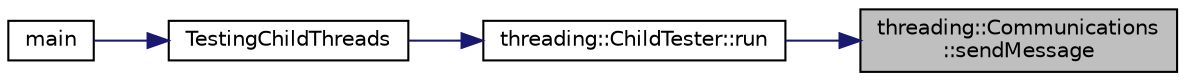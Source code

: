 digraph "threading::Communications::sendMessage"
{
 // LATEX_PDF_SIZE
  edge [fontname="Helvetica",fontsize="10",labelfontname="Helvetica",labelfontsize="10"];
  node [fontname="Helvetica",fontsize="10",shape=record];
  rankdir="RL";
  Node1 [label="threading::Communications\l::sendMessage",height=0.2,width=0.4,color="black", fillcolor="grey75", style="filled", fontcolor="black",tooltip=" "];
  Node1 -> Node2 [dir="back",color="midnightblue",fontsize="10",style="solid",fontname="Helvetica"];
  Node2 [label="threading::ChildTester::run",height=0.2,width=0.4,color="black", fillcolor="white", style="filled",URL="$classthreading_1_1_child_tester.html#a2386c985f1d24cb6f143b658f4376ba5",tooltip=" "];
  Node2 -> Node3 [dir="back",color="midnightblue",fontsize="10",style="solid",fontname="Helvetica"];
  Node3 [label="TestingChildThreads",height=0.2,width=0.4,color="black", fillcolor="white", style="filled",URL="$_c_s_e687___test_harness_8cpp.html#a91539862d89171fdca0918d2153c0fe4",tooltip="This is the best method, I mean function in the world."];
  Node3 -> Node4 [dir="back",color="midnightblue",fontsize="10",style="solid",fontname="Helvetica"];
  Node4 [label="main",height=0.2,width=0.4,color="black", fillcolor="white", style="filled",URL="$_c_s_e687___test_harness_8cpp.html#ae66f6b31b5ad750f1fe042a706a4e3d4",tooltip=" "];
}
